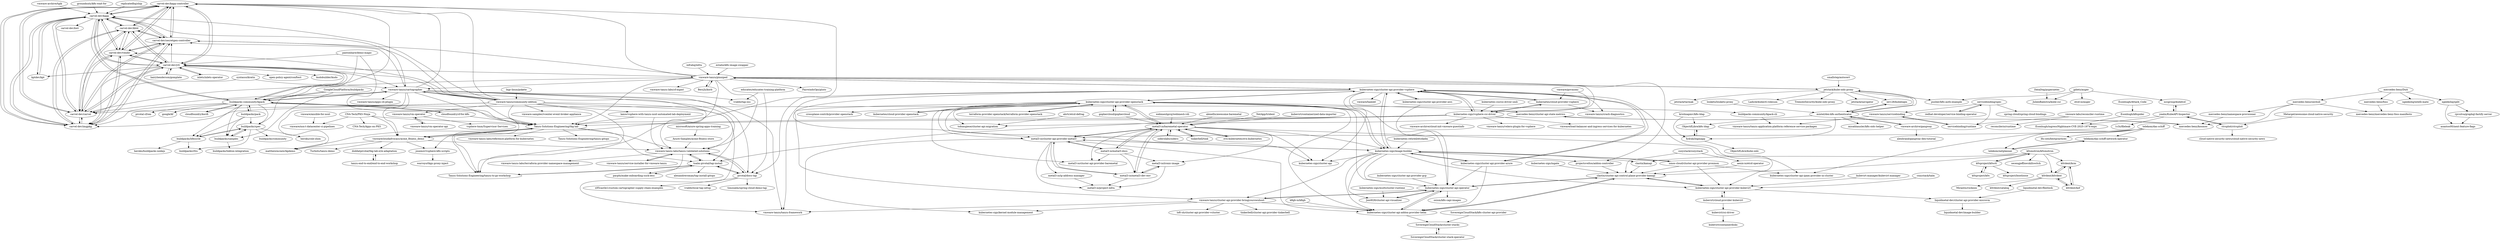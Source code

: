 digraph G {
"vmware/ansible-for-nsxt" -> "vmware/nsx-t-datacenter-ci-pipelines" ["e"=1]
"kubernetes/cloud-provider-openstack" -> "kubernetes-sigs/cluster-api-provider-openstack" ["e"=1]
"int128/kubelogin" -> "mintel/dex-k8s-authenticator" ["e"=1]
"metal3-io/baremetal-operator" -> "metal3-io/cluster-api-provider-metal3"
"metal3-io/baremetal-operator" -> "metal3-io/metal3-docs"
"metal3-io/baremetal-operator" -> "metal3-io/metal3-dev-env"
"metal3-io/baremetal-operator" -> "metal3-io/ironic-image"
"metal3-io/baremetal-operator" -> "metal3-io/cluster-api-provider-baremetal"
"metal3-io/baremetal-operator" -> "siderolabs/sidero" ["e"=1]
"metal3-io/baremetal-operator" -> "tinkerbell/tink" ["e"=1]
"metal3-io/baremetal-operator" -> "kubernetes-sigs/cluster-api-provider-openstack"
"metal3-io/baremetal-operator" -> "ovn-kubernetes/ovn-kubernetes" ["e"=1]
"metal3-io/baremetal-operator" -> "kubernetes-sigs/cluster-api-provider-kubevirt"
"metal3-io/baremetal-operator" -> "kubernetes-sigs/image-builder"
"metal3-io/baremetal-operator" -> "kubernetes-sigs/cluster-api" ["e"=1]
"jetstack/kube-oidc-proxy" -> "mintel/dex-k8s-authenticator"
"jetstack/kube-oidc-proxy" -> "TremoloSecurity/kube-oidc-proxy"
"jetstack/kube-oidc-proxy" -> "jetstack/navigator"
"jetstack/kube-oidc-proxy" -> "vmware-tanzu/pinniped"
"jetstack/kube-oidc-proxy" -> "int128/kubelogin" ["e"=1]
"jetstack/kube-oidc-proxy" -> "jetstack/tarmak"
"jetstack/kube-oidc-proxy" -> "pusher/k8s-auth-example"
"jetstack/kube-oidc-proxy" -> "Ladicle/kubectl-rolesum" ["e"=1]
"carvel-dev/kapp" -> "carvel-dev/kapp-controller"
"carvel-dev/kapp" -> "carvel-dev/kbld"
"carvel-dev/kapp" -> "carvel-dev/carvel"
"carvel-dev/kapp" -> "carvel-dev/imgpkg"
"carvel-dev/kapp" -> "carvel-dev/vendir"
"carvel-dev/kapp" -> "carvel-dev/ytt"
"carvel-dev/kapp" -> "carvel-dev/secretgen-controller"
"carvel-dev/kapp" -> "carvel-dev/kwt"
"carvel-dev/kapp" -> "buildpacks-community/kpack"
"carvel-dev/kapp" -> "vmware-tanzu/cartographer"
"carvel-dev/kapp" -> "kptdev/kpt" ["e"=1]
"krishnapmv/k8s-ldap" -> "ObjectifLibre/k8s-ldap"
"krishnapmv/k8s-ldap" -> "fydrah/loginapp"
"kubernetes-retired/etcdadm" -> "kubernetes-sigs/image-builder" ["e"=1]
"metal3-io/metal3-docs" -> "metal3-io/baremetal-operator"
"metal3-io/metal3-docs" -> "metal3-io/metal3-dev-env"
"metal3-io/metal3-docs" -> "metal3-io/ironic-image"
"metal3-io/metal3-docs" -> "metal3-io/cluster-api-provider-metal3"
"metal3-io/metal3-docs" -> "metal3-io/cluster-api-provider-baremetal"
"replicatedhq/ship" -> "carvel-dev/kapp" ["e"=1]
"mintel/dex-k8s-authenticator" -> "vmware-archive/gangway"
"mintel/dex-k8s-authenticator" -> "jetstack/kube-oidc-proxy"
"mintel/dex-k8s-authenticator" -> "fydrah/loginapp"
"mintel/dex-k8s-authenticator" -> "int128/kubelogin" ["e"=1]
"mintel/dex-k8s-authenticator" -> "micahhausler/k8s-oidc-helper" ["e"=1]
"mintel/dex-k8s-authenticator" -> "ObjectifLibre/k8s-ldap"
"DataDog/pupernetes" -> "JulienBalestra/kube-csr" ["e"=1]
"kubernetes-sigs/cluster-api-provider-aws" -> "kubernetes-sigs/cluster-api-provider-vsphere" ["e"=1]
"kubernetes-sigs/cluster-api-provider-aws" -> "kubernetes-sigs/cluster-api-operator" ["e"=1]
"kubernetes/cloud-provider-vsphere" -> "kubernetes-sigs/vsphere-csi-driver"
"kubernetes/cloud-provider-vsphere" -> "kubernetes-sigs/cluster-api-provider-vsphere"
"kubernetes/cloud-provider-vsphere" -> "vmware-tanzu/crash-diagnostics"
"kubernetes-sigs/vsphere-csi-driver" -> "kubernetes/cloud-provider-vsphere"
"kubernetes-sigs/vsphere-csi-driver" -> "kubernetes-sigs/cluster-api-provider-vsphere"
"kubernetes-sigs/vsphere-csi-driver" -> "Tanzu-Solutions-Engineering/tkg-lab"
"kubernetes-sigs/vsphere-csi-driver" -> "vmware-tanzu/velero-plugin-for-vsphere" ["e"=1]
"kubernetes-sigs/vsphere-csi-driver" -> "vmware/load-balancer-and-ingress-services-for-kubernetes" ["e"=1]
"kubernetes-sigs/vsphere-csi-driver" -> "vmwarecloudadvocacy/acme_fitness_demo"
"kubernetes-sigs/vsphere-csi-driver" -> "tsalm-pivotal/tap-install"
"kubernetes-sigs/vsphere-csi-driver" -> "vmware-archive/cloud-init-vmware-guestinfo" ["e"=1]
"vmware-archive/gangway" -> "alexbrand/gangway-dex-tutorial"
"vmware-archive/gangway" -> "mintel/dex-k8s-authenticator"
"ObjectifLibre/k8s-ldap" -> "fydrah/loginapp"
"fydrah/loginapp" -> "ObjectifLibre/k8s-ldap"
"fydrah/loginapp" -> "ObjectifLibre/kube-oidc"
"smallstep/autocert" -> "jetstack/kube-oidc-proxy" ["e"=1]
"mercedes-benz/sechub" -> "mercedes-benz/kosmoo"
"mercedes-benz/sechub" -> "mercedes-benz/mercedes-benz-foss-manifesto"
"mercedes-benz/sechub" -> "mercedes-benz/namespace-provisioner"
"vmware-archive/tgik" -> "carvel-dev/kapp" ["e"=1]
"buildpacks/pack" -> "buildpacks-community/kpack" ["e"=1]
"buildpacks/pack" -> "buildpacks/lifecycle" ["e"=1]
"buildpacks/pack" -> "buildpacks/samples" ["e"=1]
"buildpacks/pack" -> "buildpacks/spec" ["e"=1]
"kubernetes-sigs/cluster-api-provider-gcp" -> "kubernetes-sigs/cluster-api-operator" ["e"=1]
"carvel-dev/ytt" -> "carvel-dev/kapp"
"carvel-dev/ytt" -> "carvel-dev/kapp-controller"
"carvel-dev/ytt" -> "carvel-dev/kbld"
"carvel-dev/ytt" -> "carvel-dev/vendir"
"carvel-dev/ytt" -> "carvel-dev/carvel"
"carvel-dev/ytt" -> "carvel-dev/imgpkg"
"carvel-dev/ytt" -> "carvel-dev/secretgen-controller"
"carvel-dev/ytt" -> "buildpacks-community/kpack"
"carvel-dev/ytt" -> "open-policy-agent/conftest" ["e"=1]
"carvel-dev/ytt" -> "kptdev/kpt" ["e"=1]
"carvel-dev/ytt" -> "kudobuilder/kudo" ["e"=1]
"carvel-dev/ytt" -> "vmware-tanzu/cartographer"
"carvel-dev/ytt" -> "vmware-tanzu/pinniped"
"carvel-dev/ytt" -> "hairyhenderson/gomplate" ["e"=1]
"carvel-dev/ytt" -> "inlets/inlets-operator" ["e"=1]
"buildpacks-community/kpack" -> "buildpacks/pack" ["e"=1]
"buildpacks-community/kpack" -> "cloudfoundry/cf-for-k8s" ["e"=1]
"buildpacks-community/kpack" -> "vmware-tanzu/cartographer"
"buildpacks-community/kpack" -> "Tanzu-Solutions-Engineering/tkg-lab"
"buildpacks-community/kpack" -> "buildpacks/lifecycle"
"buildpacks-community/kpack" -> "carvel-dev/kapp-controller"
"buildpacks-community/kpack" -> "carvel-dev/kapp"
"buildpacks-community/kpack" -> "cloudfoundry/korifi" ["e"=1]
"buildpacks-community/kpack" -> "buildpacks/spec"
"buildpacks-community/kpack" -> "pivotal-cf/om" ["e"=1]
"buildpacks-community/kpack" -> "carvel-dev/ytt"
"buildpacks-community/kpack" -> "buildpacks/samples"
"buildpacks-community/kpack" -> "google/kf" ["e"=1]
"buildpacks-community/kpack" -> "buildpacks-community/kpack-cli"
"buildpacks-community/kpack" -> "carvel-dev/imgpkg"
"mercedes-benz/foss" -> "mercedes-benz/mercedes-benz-foss-manifesto"
"kubernetes-sigs/cluster-api-provider-vsphere" -> "kubernetes-sigs/image-builder"
"kubernetes-sigs/cluster-api-provider-vsphere" -> "kubernetes-sigs/vsphere-csi-driver"
"kubernetes-sigs/cluster-api-provider-vsphere" -> "kubernetes/cloud-provider-vsphere"
"kubernetes-sigs/cluster-api-provider-vsphere" -> "vmware-tanzu/pinniped"
"kubernetes-sigs/cluster-api-provider-vsphere" -> "kubernetes-sigs/cluster-api" ["e"=1]
"kubernetes-sigs/cluster-api-provider-vsphere" -> "kubernetes-sigs/cluster-api-ipam-provider-in-cluster"
"kubernetes-sigs/cluster-api-provider-vsphere" -> "kubernetes-sigs/cluster-api-provider-openstack"
"kubernetes-sigs/cluster-api-provider-vsphere" -> "kubernetes-sigs/cluster-api-provider-aws" ["e"=1]
"kubernetes-sigs/cluster-api-provider-vsphere" -> "vmware-tanzu/crash-diagnostics"
"kubernetes-sigs/cluster-api-provider-vsphere" -> "metal3-io/cluster-api-provider-metal3"
"kubernetes-sigs/cluster-api-provider-vsphere" -> "kubernetes-sigs/cluster-api-provider-azure" ["e"=1]
"kubernetes-sigs/cluster-api-provider-vsphere" -> "vmware/hamlet"
"kubernetes-sigs/cluster-api-provider-vsphere" -> "vmware-tanzu/tanzu-framework"
"kubernetes-sigs/cluster-api-provider-vsphere" -> "kubernetes-sigs/cluster-api-operator"
"kubernetes-sigs/cluster-api-provider-vsphere" -> "Tanzu-Solutions-Engineering/tkg-lab"
"kubernetes-sigs/cluster-api-provider-openstack" -> "kubernetes/cloud-provider-openstack" ["e"=1]
"kubernetes-sigs/cluster-api-provider-openstack" -> "kubernetes-sigs/image-builder"
"kubernetes-sigs/cluster-api-provider-openstack" -> "gophercloud/gophercloud" ["e"=1]
"kubernetes-sigs/cluster-api-provider-openstack" -> "kubernetes-sigs/cluster-api-addon-provider-helm"
"kubernetes-sigs/cluster-api-provider-openstack" -> "metal3-io/cluster-api-provider-metal3"
"kubernetes-sigs/cluster-api-provider-openstack" -> "kubernetes-sigs/cluster-api-provider-vsphere"
"kubernetes-sigs/cluster-api-provider-openstack" -> "kubernetes-sigs/cluster-api-operator"
"kubernetes-sigs/cluster-api-provider-openstack" -> "kubernetes-sigs/cluster-api" ["e"=1]
"kubernetes-sigs/cluster-api-provider-openstack" -> "metal3-io/cluster-api-provider-baremetal"
"kubernetes-sigs/cluster-api-provider-openstack" -> "metal3-io/baremetal-operator"
"kubernetes-sigs/cluster-api-provider-openstack" -> "tobiasgiese/cluster-api-migration"
"kubernetes-sigs/cluster-api-provider-openstack" -> "vmware-tanzu/cluster-api-provider-bringyourownhost"
"kubernetes-sigs/cluster-api-provider-openstack" -> "terraform-provider-openstack/terraform-provider-openstack" ["e"=1]
"kubernetes-sigs/cluster-api-provider-openstack" -> "mercedes-benz/cluster-api-state-metrics"
"kubernetes-sigs/cluster-api-provider-openstack" -> "crossplane-contrib/provider-openstack"
"carvel-dev/kbld" -> "carvel-dev/imgpkg"
"carvel-dev/kbld" -> "carvel-dev/kapp-controller"
"carvel-dev/kbld" -> "carvel-dev/vendir"
"carvel-dev/kbld" -> "carvel-dev/secretgen-controller"
"carvel-dev/kbld" -> "carvel-dev/carvel"
"carvel-dev/kbld" -> "carvel-dev/kapp"
"carvel-dev/kbld" -> "carvel-dev/ytt"
"buildpacks/lifecycle" -> "buildpacks/spec"
"buildpacks/lifecycle" -> "buildpacks/rfcs"
"buildpacks/lifecycle" -> "heroku/buildpacks-nodejs"
"buildpacks/spec" -> "buildpacks/lifecycle"
"buildpacks/spec" -> "buildpacks/rfcs"
"buildpacks/spec" -> "buildpacks/samples"
"buildpacks/spec" -> "buildpacks/community"
"buildpacks/spec" -> "heroku/cnb-shim"
"carvel-dev/carvel" -> "carvel-dev/imgpkg"
"carvel-dev/carvel" -> "carvel-dev/secretgen-controller"
"carvel-dev/carvel" -> "carvel-dev/vendir"
"carvel-dev/carvel" -> "carvel-dev/kbld"
"carvel-dev/carvel" -> "carvel-dev/kapp-controller"
"carvel-dev/carvel" -> "carvel-dev/kapp"
"carvel-dev/carvel" -> "carvel-dev/ytt"
"CNA-Tech/PKS-Ninja" -> "Tanzu-Solutions-Engineering/tkg-lab"
"CNA-Tech/PKS-Ninja" -> "vmware/nsx-t-datacenter-ci-pipelines"
"CNA-Tech/PKS-Ninja" -> "vmwarecloudadvocacy/acme_fitness_demo"
"CNA-Tech/PKS-Ninja" -> "CNA-Tech/Apps-on-PKS"
"kubernetes-sigs/cluster-api-provider-azure" -> "kubernetes-sigs/image-builder" ["e"=1]
"kubernetes-sigs/cluster-api-provider-azure" -> "kubernetes-sigs/cluster-api-provider-vsphere" ["e"=1]
"kubernetes-sigs/cluster-api-provider-azure" -> "kubernetes-sigs/cluster-api-operator" ["e"=1]
"kubernetes-sigs/cluster-api-provider-azure" -> "kubernetes-sigs/cluster-api-addon-provider-helm" ["e"=1]
"kubernetes-sigs/image-builder" -> "kubernetes-sigs/cluster-api-provider-vsphere"
"kubernetes-sigs/image-builder" -> "metal3-io/cluster-api-provider-metal3"
"kubernetes-sigs/image-builder" -> "kubernetes-sigs/cluster-api-addon-provider-helm"
"kubernetes-sigs/image-builder" -> "kubernetes-sigs/cluster-api-provider-openstack"
"kubernetes-sigs/image-builder" -> "kubernetes-sigs/cluster-api-operator"
"kubernetes-sigs/image-builder" -> "ionos-cloud/cluster-api-provider-proxmox" ["e"=1]
"kubernetes-sigs/image-builder" -> "Jont828/cluster-api-visualizer"
"kubernetes-sigs/image-builder" -> "kubernetes-sigs/cluster-api-provider-azure" ["e"=1]
"kubernetes-sigs/image-builder" -> "vmware-tanzu/cluster-api-provider-bringyourownhost"
"kubernetes-sigs/image-builder" -> "kubernetes-sigs/cluster-api" ["e"=1]
"kubernetes-sigs/image-builder" -> "kubernetes-sigs/cluster-api-provider-kubevirt"
"kubernetes-sigs/image-builder" -> "projectsveltos/addon-controller" ["e"=1]
"kubernetes-sigs/image-builder" -> "clastix/kamaji" ["e"=1]
"kubevirt/containerized-data-importer" -> "metal3-io/baremetal-operator" ["e"=1]
"redhat-developer/service-binding-operator" -> "servicebinding/spec"
"buildpacks/samples" -> "buildpacks/spec"
"buildpacks/samples" -> "buildpacks/tekton-integration"
"metal3-io/ironic-image" -> "metal3-io/metal3-dev-env"
"metal3-io/ironic-image" -> "metal3-io/project-infra"
"metal3-io/metal3-dev-env" -> "metal3-io/ironic-image"
"metal3-io/metal3-dev-env" -> "metal3-io/cluster-api-provider-metal3"
"metal3-io/metal3-dev-env" -> "metal3-io/project-infra"
"metal3-io/metal3-dev-env" -> "metal3-io/baremetal-operator"
"vmwarecloudadvocacy/acme_fitness_demo" -> "Tanzu-Solutions-Engineering/tkg-lab"
"vmwarecloudadvocacy/acme_fitness_demo" -> "doddatpivotal/tkg-lab-e2e-adaptation"
"vmwarecloudadvocacy/acme_fitness_demo" -> "vmware-tanzu-labs/tanzu-validated-solutions"
"vmwarecloudadvocacy/acme_fitness_demo" -> "matthewmcnew/kpdemo"
"vmwarecloudadvocacy/acme_fitness_demo" -> "josemzr/vsphere-k8s-scripts"
"vmwarecloudadvocacy/acme_fitness_demo" -> "Turbots/tanzu-demo"
"kubevirt/cloud-provider-kubevirt" -> "kubernetes-sigs/cluster-api-provider-kubevirt"
"kubevirt/cloud-provider-kubevirt" -> "kubevirt/csi-driver"
"mercedes-benz/kosmoo" -> "mercedes-benz/cluster-api-state-metrics"
"tinkerbell/tink" -> "metal3-io/baremetal-operator" ["e"=1]
"carvel-dev/imgpkg" -> "carvel-dev/secretgen-controller"
"carvel-dev/imgpkg" -> "carvel-dev/vendir"
"carvel-dev/imgpkg" -> "carvel-dev/kapp-controller"
"carvel-dev/imgpkg" -> "carvel-dev/kbld"
"carvel-dev/imgpkg" -> "carvel-dev/carvel"
"carvel-dev/imgpkg" -> "carvel-dev/kapp"
"carvel-dev/kapp-controller" -> "carvel-dev/secretgen-controller"
"carvel-dev/kapp-controller" -> "carvel-dev/imgpkg"
"carvel-dev/kapp-controller" -> "carvel-dev/kbld"
"carvel-dev/kapp-controller" -> "carvel-dev/vendir"
"carvel-dev/kapp-controller" -> "carvel-dev/carvel"
"carvel-dev/kapp-controller" -> "carvel-dev/kapp"
"carvel-dev/kapp-controller" -> "carvel-dev/ytt"
"carvel-dev/kapp-controller" -> "pivotal/docs-tap"
"webmeshproj/webmesh-vdi" -> "metal3-io/baremetal-operator"
"kubernetes-csi/csi-driver-smb" -> "kubernetes-sigs/vsphere-csi-driver" ["e"=1]
"kptdev/kpt" -> "carvel-dev/kapp" ["e"=1]
"k0sproject/k0s" -> "k0sproject/k0sctl" ["e"=1]
"GoogleCloudPlatform/buildpacks" -> "buildpacks-community/kpack" ["e"=1]
"GoogleCloudPlatform/buildpacks" -> "buildpacks/spec" ["e"=1]
"GoogleCloudPlatform/buildpacks" -> "buildpacks/samples" ["e"=1]
"microsoft/azure-spring-apps-training" -> "Azure-Samples/acme-fitness-store" ["e"=1]
"alexellis/awesome-baremetal" -> "metal3-io/baremetal-operator" ["e"=1]
"vmware-tanzu/pinniped" -> "kubernetes-sigs/cluster-api-provider-vsphere"
"vmware-tanzu/pinniped" -> "carvel-dev/kapp-controller"
"vmware-tanzu/pinniped" -> "BeryJu/korb" ["e"=1]
"vmware-tanzu/pinniped" -> "carvel-dev/carvel"
"vmware-tanzu/pinniped" -> "Tanzu-Solutions-Engineering/tkg-lab"
"vmware-tanzu/pinniped" -> "carvel-dev/secretgen-controller"
"vmware-tanzu/pinniped" -> "projectsveltos/addon-controller" ["e"=1]
"vmware-tanzu/pinniped" -> "jetstack/kube-oidc-proxy"
"vmware-tanzu/pinniped" -> "FairwindsOps/pluto" ["e"=1]
"vmware-tanzu/pinniped" -> "vmware-tanzu/cartographer"
"vmware-tanzu/pinniped" -> "vmware-tanzu-labs/cf-mgmt" ["e"=1]
"vmware-tanzu/pinniped" -> "kubernetes-sigs/vsphere-csi-driver"
"vmware-tanzu/pinniped" -> "Tanzu-Solutions-Engineering/tanzu-to-go-workshop"
"vmware-tanzu/pinniped" -> "vmware-tanzu-labs/tanzu-validated-solutions"
"lamw/vsphere-with-tanzu-nsxt-automated-lab-deployment" -> "Tanzu-Solutions-Engineering/tkg-lab" ["e"=1]
"lamw/vsphere-with-tanzu-nsxt-automated-lab-deployment" -> "vmware-tanzu-labs/tanzu-validated-solutions" ["e"=1]
"vmware-labs/reconciler-runtime" -> "reconcilerio/runtime"
"vmware-labs/reconciler-runtime" -> "servicebinding/runtime"
"inlets/inlets-operator" -> "carvel-dev/ytt" ["e"=1]
"vmware/govmomi" -> "kubernetes-sigs/vsphere-csi-driver" ["e"=1]
"vmware/govmomi" -> "kubernetes/cloud-provider-vsphere" ["e"=1]
"cloudfoundry/cf-for-k8s" -> "buildpacks-community/kpack" ["e"=1]
"cloudfoundry/cf-for-k8s" -> "Tanzu-Solutions-Engineering/tkg-lab" ["e"=1]
"carvel-dev/vendir" -> "carvel-dev/imgpkg"
"carvel-dev/vendir" -> "carvel-dev/kbld"
"carvel-dev/vendir" -> "carvel-dev/secretgen-controller"
"carvel-dev/vendir" -> "carvel-dev/kapp-controller"
"carvel-dev/vendir" -> "carvel-dev/carvel"
"carvel-dev/vendir" -> "carvel-dev/kapp"
"carvel-dev/vendir" -> "carvel-dev/ytt"
"telekom/das-schiff" -> "telekom/das-schiff-network-operator"
"telekom/das-schiff" -> "lfn-cnti/bestpractices" ["e"=1]
"telekom/das-schiff" -> "kubernetes-sigs/cluster-api-ipam-provider-in-cluster"
"telekom/das-schiff" -> "telekom/netplanner"
"telekom/das-schiff" -> "metal3-io/cluster-api-provider-metal3"
"carvel-dev/secretgen-controller" -> "carvel-dev/imgpkg"
"carvel-dev/secretgen-controller" -> "carvel-dev/kapp-controller"
"carvel-dev/secretgen-controller" -> "carvel-dev/kbld"
"carvel-dev/secretgen-controller" -> "carvel-dev/vendir"
"carvel-dev/secretgen-controller" -> "carvel-dev/carvel"
"carvel-dev/secretgen-controller" -> "carvel-dev/kapp"
"siderolabs/sidero" -> "metal3-io/baremetal-operator" ["e"=1]
"metal3-io/cluster-api-provider-metal3" -> "metal3-io/metal3-dev-env"
"metal3-io/cluster-api-provider-metal3" -> "metal3-io/baremetal-operator"
"metal3-io/cluster-api-provider-metal3" -> "metal3-io/project-infra"
"metal3-io/cluster-api-provider-metal3" -> "kubernetes-sigs/image-builder"
"metal3-io/cluster-api-provider-metal3" -> "metal3-io/ip-address-manager"
"metal3-io/cluster-api-provider-metal3" -> "kubernetes-sigs/kernel-module-management" ["e"=1]
"metal3-io/cluster-api-provider-metal3" -> "kubernetes-sigs/cluster-api-addon-provider-helm"
"metal3-io/cluster-api-provider-metal3" -> "metal3-io/metal3-docs"
"Tanzu-Solutions-Engineering/tkg-lab" -> "tsalm-pivotal/tap-install"
"Tanzu-Solutions-Engineering/tkg-lab" -> "vmwarecloudadvocacy/acme_fitness_demo"
"Tanzu-Solutions-Engineering/tkg-lab" -> "vmware-tanzu-labs/tanzu-validated-solutions"
"Tanzu-Solutions-Engineering/tkg-lab" -> "vmware-tanzu-labs/reference-platform-for-kubernetes"
"Tanzu-Solutions-Engineering/tkg-lab" -> "Tanzu-Solutions-Engineering/tanzu-to-go-workshop"
"Tanzu-Solutions-Engineering/tkg-lab" -> "Tanzu-Solutions-Engineering/tanzu-gitops"
"Tanzu-Solutions-Engineering/tkg-lab" -> "matthewmcnew/kpdemo"
"Tanzu-Solutions-Engineering/tkg-lab" -> "josemzr/vsphere-k8s-scripts"
"buildpacks-community/kpack-cli" -> "vmware-tanzu/tanzu-application-platform-reference-service-packages"
"k8gb-io/k8gb" -> "kubernetes-sigs/cluster-api-addon-provider-helm" ["e"=1]
"vmware-tanzu/servicebinding" -> "vmware-tanzu/tanzu-application-platform-reference-service-packages"
"vmware-tanzu/servicebinding" -> "servicebinding/runtime"
"kubevirt/csi-driver" -> "kubevirt/containerdisks" ["e"=1]
"metal3-io/ip-address-manager" -> "metal3-io/project-infra"
"servicebinding/spec" -> "vmware-tanzu/servicebinding"
"servicebinding/spec" -> "servicebinding/runtime"
"servicebinding/spec" -> "redhat-developer/service-binding-operator"
"servicebinding/spec" -> "spring-cloud/spring-cloud-bindings"
"mercedes-benz/namespace-provisioner" -> "mercedes-benz/kosmoo"
"vmware-tanzu/vm-operator-api" -> "vmware-tanzu/vm-operator"
"josemzr/vsphere-k8s-scripts" -> "warroyo/tkgs-proxy-inject"
"lxgr-linux/pokete" -> "vmware-tanzu/community-edition" ["e"=1]
"vmware-tanzu/community-edition" -> "vmware-tanzu/cartographer"
"vmware-tanzu/community-edition" -> "vmware-tanzu/tanzu-framework"
"vmware-tanzu/community-edition" -> "carvel-dev/carvel"
"vmware-tanzu/community-edition" -> "carvel-dev/kapp-controller"
"vmware-tanzu/community-edition" -> "Tanzu-Solutions-Engineering/tkg-lab"
"vmware-tanzu/community-edition" -> "lamw/vsphere-with-tanzu-nsxt-automated-lab-deployment" ["e"=1]
"vmware-tanzu/community-edition" -> "carvel-dev/secretgen-controller"
"vmware-tanzu/community-edition" -> "carvel-dev/imgpkg"
"vmware-tanzu/community-edition" -> "carvel-dev/kapp"
"vmware-tanzu/community-edition" -> "vmware-tanzu/vm-operator"
"vmware-tanzu/community-edition" -> "vmware-tanzu-labs/tanzu-validated-solutions"
"vmware-tanzu/community-edition" -> "carvel-dev/ytt"
"vmware-tanzu/community-edition" -> "vmware-samples/vcenter-event-broker-appliance" ["e"=1]
"vmware-tanzu/community-edition" -> "carvel-dev/vendir"
"vmware-tanzu/community-edition" -> "Tanzu-Solutions-Engineering/tanzu-to-go-workshop"
"cloudfoundry/korifi" -> "buildpacks-community/kpack" ["e"=1]
"vmware-tanzu/cluster-api-provider-bringyourownhost" -> "kubernetes-sigs/cluster-api-operator"
"vmware-tanzu/cluster-api-provider-bringyourownhost" -> "kubernetes-sigs/cluster-api-addon-provider-helm"
"vmware-tanzu/cluster-api-provider-bringyourownhost" -> "vmware-tanzu/tanzu-framework"
"vmware-tanzu/cluster-api-provider-bringyourownhost" -> "loft-sh/cluster-api-provider-vcluster"
"vmware-tanzu/cluster-api-provider-bringyourownhost" -> "tinkerbell/cluster-api-provider-tinkerbell" ["e"=1]
"vmware-tanzu/cluster-api-provider-bringyourownhost" -> "kubernetes-sigs/kernel-module-management" ["e"=1]
"k0sproject/k0sctl" -> "k0smotron/k0smotron"
"k0sproject/k0sctl" -> "k0sproject/k0s" ["e"=1]
"k0sproject/k0sctl" -> "k0sproject/bootloose"
"infrahq/infra" -> "vmware-tanzu/pinniped" ["e"=1]
"liquidmetal-dev/flintlock" -> "liquidmetal-dev/cluster-api-provider-microvm" ["e"=1]
"BeryJu/korb" -> "vmware-tanzu/pinniped" ["e"=1]
"estahn/k8s-image-swapper" -> "vmware-tanzu/pinniped" ["e"=1]
"Metarget/awesome-cloud-native-security" -> "ctrsploit/ctrsploit" ["e"=1]
"syntasso/kratix" -> "vmware-tanzu/cartographer" ["e"=1]
"syntasso/kratix" -> "carvel-dev/carvel" ["e"=1]
"tanzu-end-to-end/end-to-end-workshop" -> "doddatpivotal/tkg-lab-e2e-adaptation"
"pivotal/docs-tap" -> "tsalm-pivotal/tap-install"
"pivotal/docs-tap" -> "vrabbi/local-tap-setup"
"pivotal/docs-tap" -> "timosalm/spring-cloud-demo-tap"
"pivotal/docs-tap" -> "x95castle1/custom-cartographer-supply-chain-examples"
"pivotal/docs-tap" -> "vmware-tanzu-labs/tanzu-validated-solutions"
"vmware-tanzu/vm-operator" -> "vmware-tanzu/vm-operator-api"
"vmware-tanzu/vm-operator" -> "vsphere-tmm/Supervisor-Services"
"ctrsploit/ctrsploit" -> "cloud-native-security-news/cloud-native-security-news"
"ctrsploit/ctrsploit" -> "yeahx/KubeAPI-Inspector"
"servicebinding/runtime" -> "vmware-tanzu/servicebinding"
"SovereignCloudStack/k8s-cluster-api-provider" -> "SovereignCloudStack/cluster-stacks"
"doddatpivotal/tkg-lab-e2e-adaptation" -> "tanzu-end-to-end/end-to-end-workshop"
"paxtonhare/demo-magic" -> "Tanzu-Solutions-Engineering/tkg-lab" ["e"=1]
"paxtonhare/demo-magic" -> "buildpacks-community/kpack" ["e"=1]
"paxtonhare/demo-magic" -> "carvel-dev/ytt" ["e"=1]
"gophercloud/gophercloud" -> "kubernetes-sigs/cluster-api-provider-openstack" ["e"=1]
"gophercloud/gophercloud" -> "metal3-io/baremetal-operator" ["e"=1]
"clastix/kamaji" -> "clastix/cluster-api-control-plane-provider-kamaji" ["e"=1]
"louketo/louketo-proxy" -> "mintel/dex-k8s-authenticator" ["e"=1]
"mercedes-benz/DnA" -> "xgeekshq/split"
"mercedes-benz/DnA" -> "mercedes-benz/sechub"
"mercedes-benz/DnA" -> "xgeekshq/intelli-mate"
"mercedes-benz/DnA" -> "mercedes-benz/foss"
"liquidmetal-dev/cluster-api-provider-microvm" -> "liquidmetal-dev/image-builder"
"vmware-tanzu-labs/tanzu-validated-solutions" -> "tsalm-pivotal/tap-install"
"vmware-tanzu-labs/tanzu-validated-solutions" -> "pivotal/docs-tap"
"vmware-tanzu-labs/tanzu-validated-solutions" -> "vmware-tanzu/service-installer-for-vmware-tanzu"
"vmware-tanzu-labs/tanzu-validated-solutions" -> "vmware-tanzu-labs/terraform-provider-namespace-management"
"vmware-tanzu-labs/tanzu-validated-solutions" -> "pacphi/make-onboarding-suck-less"
"Azure-Samples/acme-fitness-store" -> "vmware-tanzu-labs/tanzu-validated-solutions"
"xgeekshq/split" -> "asantos00/next-feature-flags"
"xgeekshq/split" -> "rpvsilva/graphql-fastify-server"
"vmware-tanzu/cartographer" -> "vmware-tanzu-labs/tanzu-validated-solutions"
"vmware-tanzu/cartographer" -> "vmware-tanzu/community-edition"
"vmware-tanzu/cartographer" -> "tsalm-pivotal/tap-install"
"vmware-tanzu/cartographer" -> "Tanzu-Solutions-Engineering/tkg-lab"
"vmware-tanzu/cartographer" -> "carvel-dev/kapp-controller"
"vmware-tanzu/cartographer" -> "carvel-dev/carvel"
"vmware-tanzu/cartographer" -> "pivotal/docs-tap"
"vmware-tanzu/cartographer" -> "vmware-tanzu/tanzu-framework"
"vmware-tanzu/cartographer" -> "vrabbi/tap-oss"
"vmware-tanzu/cartographer" -> "buildpacks-community/kpack"
"vmware-tanzu/cartographer" -> "Tanzu-Solutions-Engineering/tanzu-to-go-workshop"
"vmware-tanzu/cartographer" -> "carvel-dev/secretgen-controller"
"vmware-tanzu/cartographer" -> "vmware-tanzu/apps-cli-plugin"
"vmware-tanzu/cartographer" -> "vmwarecloudadvocacy/acme_fitness_demo"
"vmware-tanzu/cartographer" -> "matthewmcnew/kpdemo"
"vmware-tanzu/service-installer-for-vmware-tanzu" -> "vmware-tanzu-labs/tanzu-validated-solutions"
"telekom/netplanner" -> "telekom/das-schiff-network-operator"
"Tanzu-Solutions-Engineering/tanzu-to-go-workshop" -> "tsalm-pivotal/tap-install"
"Jont828/cluster-api-visualizer" -> "kubernetes-sigs/cluster-api-operator"
"kubernetes-sigs/cluster-api-operator" -> "kubernetes-sigs/cluster-api-addon-provider-helm"
"kubernetes-sigs/cluster-api-operator" -> "clastix/cluster-api-control-plane-provider-kamaji"
"kubernetes-sigs/cluster-api-operator" -> "Jont828/cluster-api-visualizer"
"kubernetes-sigs/cluster-api-operator" -> "vmware-tanzu/cluster-api-provider-bringyourownhost"
"kubernetes-sigs/cluster-api-operator" -> "osism/k8s-capi-images"
"tsalm-pivotal/tap-install" -> "Tanzu-Solutions-Engineering/tanzu-to-go-workshop"
"tsalm-pivotal/tap-install" -> "alexandreroman/tap-install-gitops"
"tsalm-pivotal/tap-install" -> "pacphi/make-onboarding-suck-less"
"tsalm-pivotal/tap-install" -> "pivotal/docs-tap"
"tsalm-pivotal/tap-install" -> "vmware-tanzu-labs/tanzu-validated-solutions"
"rpvsilva/graphql-fastify-server" -> "asantos00/next-feature-flags"
"educates/educates-training-platform" -> "pivotal/docs-tap"
"educates/educates-training-platform" -> "vrabbi/tap-oss"
"kubernetes-sigs/cluster-api-provider-kubevirt" -> "kubevirt/cloud-provider-kubevirt"
"kubernetes-sigs/cluster-api-provider-kubevirt" -> "clastix/cluster-api-control-plane-provider-kamaji"
"kubernetes-sigs/cluster-api-provider-kubevirt" -> "liquidmetal-dev/cluster-api-provider-microvm"
"telekom/das-schiff-network-operator" -> "telekom/netplanner"
"mercedes-benz/cluster-api-state-metrics" -> "mercedes-benz/kosmoo"
"mercedes-benz/cluster-api-state-metrics" -> "tobiasgiese/cluster-api-migration"
"hairyhenderson/gomplate" -> "carvel-dev/ytt" ["e"=1]
"Esonhugh/Attack_Code" -> "Esonhugh/k8spider" ["e"=1]
"projectsveltos/addon-controller" -> "clastix/cluster-api-control-plane-provider-kamaji" ["e"=1]
"kubevirt-manager/kubevirt-manager" -> "kubernetes-sigs/cluster-api-provider-kubevirt" ["e"=1]
"clastix/cluster-api-control-plane-provider-kamaji" -> "kubernetes-sigs/cluster-api-addon-provider-helm"
"clastix/cluster-api-control-plane-provider-kamaji" -> "kubernetes-sigs/cluster-api-operator"
"clastix/cluster-api-control-plane-provider-kamaji" -> "kubernetes-sigs/cluster-api-provider-kubevirt"
"kubernetes-sigs/cluster-api-addon-provider-helm" -> "kubernetes-sigs/cluster-api-operator"
"kubernetes-sigs/cluster-api-addon-provider-helm" -> "clastix/cluster-api-control-plane-provider-kamaji"
"kubernetes-sigs/cluster-api-addon-provider-helm" -> "SovereignCloudStack/cluster-stacks"
"ovn-kubernetes/ovn-kubernetes" -> "metal3-io/baremetal-operator" ["e"=1]
"ahrtr/etcd-defrag" -> "tobiasgiese/cluster-api-migration"
"k0smotron/k0smotron" -> "k0rdent/kcm"
"k0smotron/k0smotron" -> "k0sproject/k0sctl"
"k0smotron/k0smotron" -> "clastix/cluster-api-control-plane-provider-kamaji"
"k0smotron/k0smotron" -> "clastix/kamaji" ["e"=1]
"k0smotron/k0smotron" -> "secengjeff/awskillswitch" ["e"=1]
"k0smotron/k0smotron" -> "k0rdent/k0rdent"
"SovereignCloudStack/cluster-stacks" -> "SovereignCloudStack/cluster-stack-operator"
"SovereignCloudStack/cluster-stack-operator" -> "SovereignCloudStack/cluster-stacks"
"aenix-io/etcd-operator" -> "clastix/cluster-api-control-plane-provider-kamaji"
"cozystack/cozystack" -> "clastix/cluster-api-control-plane-provider-kamaji" ["e"=1]
"cozystack/cozystack" -> "aenix-io/etcd-operator" ["e"=1]
"ionos-cloud/cluster-api-provider-proxmox" -> "clastix/cluster-api-control-plane-provider-kamaji" ["e"=1]
"ionos-cloud/cluster-api-provider-proxmox" -> "kubernetes-sigs/cluster-api-ipam-provider-in-cluster" ["e"=1]
"ionos-cloud/cluster-api-provider-proxmox" -> "kubernetes-sigs/image-builder" ["e"=1]
"ionos-cloud/cluster-api-provider-proxmox" -> "kubernetes-sigs/cluster-api-provider-kubevirt" ["e"=1]
"NetApp/trident" -> "metal3-io/baremetal-operator" ["e"=1]
"cozystack/talm" -> "kubernetes-sigs/cluster-api-provider-kubevirt" ["e"=1]
"Esonhugh/k8spider" -> "Esonhugh/ingressNightmare-CVE-2025-1974-exps"
"nccgroup/kubetcd" -> "yeahx/KubeAPI-Inspector"
"groundnuty/k8s-wait-for" -> "carvel-dev/kapp" ["e"=1]
"kubernetes-sigs/ingate" -> "clastix/cluster-api-control-plane-provider-kamaji" ["e"=1]
"yeahx/KubeAPI-Inspector" -> "nccgroup/kubetcd"
"yeahx/KubeAPI-Inspector" -> "1c3z/fileleak"
"yeahx/KubeAPI-Inspector" -> "ctrsploit/ctrsploit"
"yeahx/KubeAPI-Inspector" -> "Esonhugh/ingressNightmare-CVE-2025-1974-exps"
"k0rdent/kof" -> "k0rdent/kcm"
"k0rdent/kof" -> "k0rdent/k0rdent"
"k0rdent/kcm" -> "k0rdent/kof"
"k0rdent/kcm" -> "k0rdent/k0rdent"
"k0rdent/k0rdent" -> "k0rdent/kcm"
"k0rdent/k0rdent" -> "k0rdent/kof"
"k0rdent/k0rdent" -> "k0rdent/catalog"
"k0rdent/k0rdent" -> "Mirantis/rockoon"
"jpbetz/auger" -> "etcd-io/auger"
"jpbetz/auger" -> "nccgroup/kubetcd"
"jpbetz/auger" -> "JulienBalestra/kube-csr"
"jpbetz/auger" -> "pusher/k8s-auth-example"
"terraform-provider-openstack/terraform-provider-openstack" -> "kubernetes-sigs/cluster-api-provider-openstack" ["e"=1]
"kubernetes-sigs/multicluster-runtime" -> "Jont828/cluster-api-visualizer" ["e"=1]
"vmware/ansible-for-nsxt" ["l"="-50.127,6.866", "c"=1172]
"vmware/nsx-t-datacenter-ci-pipelines" ["l"="9.652,-12.609"]
"kubernetes/cloud-provider-openstack" ["l"="1.194,15.042", "c"=857]
"kubernetes-sigs/cluster-api-provider-openstack" ["l"="9.957,-12.582"]
"int128/kubelogin" ["l"="7.677,-9.066", "c"=14]
"mintel/dex-k8s-authenticator" ["l"="9.71,-12.746"]
"metal3-io/baremetal-operator" ["l"="9.995,-12.575"]
"metal3-io/cluster-api-provider-metal3" ["l"="9.959,-12.555"]
"metal3-io/metal3-docs" ["l"="9.983,-12.542"]
"metal3-io/metal3-dev-env" ["l"="9.999,-12.55"]
"metal3-io/ironic-image" ["l"="10.01,-12.536"]
"metal3-io/cluster-api-provider-baremetal" ["l"="9.976,-12.568"]
"siderolabs/sidero" ["l"="9.264,-12.03", "c"=1114]
"tinkerbell/tink" ["l"="3.655,-7.04", "c"=0]
"ovn-kubernetes/ovn-kubernetes" ["l"="8.348,-9.38", "c"=14]
"kubernetes-sigs/cluster-api-provider-kubevirt" ["l"="9.998,-12.629"]
"kubernetes-sigs/image-builder" ["l"="9.937,-12.593"]
"kubernetes-sigs/cluster-api" ["l"="7.894,-9.107", "c"=14]
"jetstack/kube-oidc-proxy" ["l"="9.72,-12.679"]
"TremoloSecurity/kube-oidc-proxy" ["l"="9.752,-12.69"]
"jetstack/navigator" ["l"="9.676,-12.691"]
"vmware-tanzu/pinniped" ["l"="9.779,-12.565"]
"jetstack/tarmak" ["l"="9.74,-12.717"]
"pusher/k8s-auth-example" ["l"="9.64,-12.732"]
"Ladicle/kubectl-rolesum" ["l"="7.378,-8.908", "c"=14]
"carvel-dev/kapp" ["l"="9.754,-12.459"]
"carvel-dev/kapp-controller" ["l"="9.745,-12.496"]
"carvel-dev/kbld" ["l"="9.774,-12.463"]
"carvel-dev/carvel" ["l"="9.775,-12.499"]
"carvel-dev/imgpkg" ["l"="9.744,-12.478"]
"carvel-dev/vendir" ["l"="9.764,-12.479"]
"carvel-dev/ytt" ["l"="9.786,-12.481"]
"carvel-dev/secretgen-controller" ["l"="9.761,-12.497"]
"carvel-dev/kwt" ["l"="9.767,-12.402"]
"buildpacks-community/kpack" ["l"="9.716,-12.463"]
"vmware-tanzu/cartographer" ["l"="9.744,-12.522"]
"kptdev/kpt" ["l"="7.714,-9.145", "c"=14]
"krishnapmv/k8s-ldap" ["l"="9.744,-12.806"]
"ObjectifLibre/k8s-ldap" ["l"="9.734,-12.778"]
"fydrah/loginapp" ["l"="9.721,-12.792"]
"kubernetes-retired/etcdadm" ["l"="7.91,-9.261", "c"=14]
"replicatedhq/ship" ["l"="7.038,-9.251", "c"=14]
"vmware-archive/gangway" ["l"="9.684,-12.777"]
"micahhausler/k8s-oidc-helper" ["l"="10.524,-9.993", "c"=740]
"DataDog/pupernetes" ["l"="4.937,-7.226", "c"=0]
"JulienBalestra/kube-csr" ["l"="9.577,-12.81"]
"kubernetes-sigs/cluster-api-provider-aws" ["l"="8.519,-43.983", "c"=1059]
"kubernetes-sigs/cluster-api-provider-vsphere" ["l"="9.871,-12.572"]
"kubernetes-sigs/cluster-api-operator" ["l"="9.934,-12.62"]
"kubernetes/cloud-provider-vsphere" ["l"="9.843,-12.58"]
"kubernetes-sigs/vsphere-csi-driver" ["l"="9.806,-12.573"]
"vmware-tanzu/crash-diagnostics" ["l"="9.86,-12.546"]
"Tanzu-Solutions-Engineering/tkg-lab" ["l"="9.754,-12.56"]
"vmware-tanzu/velero-plugin-for-vsphere" ["l"="7.932,-9.668", "c"=14]
"vmware/load-balancer-and-ingress-services-for-kubernetes" ["l"="-50.346,6.968", "c"=1172]
"vmwarecloudadvocacy/acme_fitness_demo" ["l"="9.721,-12.562"]
"tsalm-pivotal/tap-install" ["l"="9.74,-12.555"]
"vmware-archive/cloud-init-vmware-guestinfo" ["l"="-49.256,6.367", "c"=959]
"alexbrand/gangway-dex-tutorial" ["l"="9.669,-12.803"]
"ObjectifLibre/kube-oidc" ["l"="9.717,-12.817"]
"smallstep/autocert" ["l"="7.991,-9.132", "c"=14]
"mercedes-benz/sechub" ["l"="10.171,-12.56"]
"mercedes-benz/kosmoo" ["l"="10.104,-12.571"]
"mercedes-benz/mercedes-benz-foss-manifesto" ["l"="10.196,-12.536"]
"mercedes-benz/namespace-provisioner" ["l"="10.139,-12.566"]
"vmware-archive/tgik" ["l"="7.799,-9.09", "c"=14]
"buildpacks/pack" ["l"="7.896,-9.006", "c"=14]
"buildpacks/lifecycle" ["l"="9.667,-12.399"]
"buildpacks/samples" ["l"="9.684,-12.423"]
"buildpacks/spec" ["l"="9.691,-12.395"]
"kubernetes-sigs/cluster-api-provider-gcp" ["l"="8.565,-43.993", "c"=1059]
"open-policy-agent/conftest" ["l"="7.662,-8.954", "c"=14]
"kudobuilder/kudo" ["l"="7.737,-9.153", "c"=14]
"hairyhenderson/gomplate" ["l"="27.275,-22.675", "c"=63]
"inlets/inlets-operator" ["l"="7.632,-8.785", "c"=14]
"cloudfoundry/cf-for-k8s" ["l"="7.784,-13.757", "c"=507]
"cloudfoundry/korifi" ["l"="7.757,-13.76", "c"=507]
"pivotal-cf/om" ["l"="7.831,-13.718", "c"=507]
"google/kf" ["l"="7.858,-13.805", "c"=507]
"buildpacks-community/kpack-cli" ["l"="9.645,-12.438"]
"mercedes-benz/foss" ["l"="10.224,-12.529"]
"kubernetes-sigs/cluster-api-ipam-provider-in-cluster" ["l"="9.908,-12.518"]
"kubernetes-sigs/cluster-api-provider-azure" ["l"="-46.2,6.911", "c"=144]
"vmware/hamlet" ["l"="9.888,-12.54"]
"vmware-tanzu/tanzu-framework" ["l"="9.829,-12.55"]
"gophercloud/gophercloud" ["l"="1.207,15.103", "c"=857]
"kubernetes-sigs/cluster-api-addon-provider-helm" ["l"="9.955,-12.619"]
"tobiasgiese/cluster-api-migration" ["l"="10.023,-12.56"]
"vmware-tanzu/cluster-api-provider-bringyourownhost" ["l"="9.91,-12.597"]
"terraform-provider-openstack/terraform-provider-openstack" ["l"="1.173,15.079", "c"=857]
"mercedes-benz/cluster-api-state-metrics" ["l"="10.05,-12.576"]
"crossplane-contrib/provider-openstack" ["l"="9.935,-12.553"]
"buildpacks/rfcs" ["l"="9.667,-12.371"]
"heroku/buildpacks-nodejs" ["l"="9.64,-12.382"]
"buildpacks/community" ["l"="9.689,-12.356"]
"heroku/cnb-shim" ["l"="9.706,-12.369"]
"CNA-Tech/PKS-Ninja" ["l"="9.691,-12.594"]
"CNA-Tech/Apps-on-PKS" ["l"="9.676,-12.614"]
"ionos-cloud/cluster-api-provider-proxmox" ["l"="9.342,-12.032", "c"=1114]
"Jont828/cluster-api-visualizer" ["l"="9.915,-12.634"]
"projectsveltos/addon-controller" ["l"="7.438,-9.35", "c"=14]
"clastix/kamaji" ["l"="7.623,-9.226", "c"=14]
"kubevirt/containerized-data-importer" ["l"="8.264,-9.391", "c"=14]
"redhat-developer/service-binding-operator" ["l"="9.504,-12.327"]
"servicebinding/spec" ["l"="9.524,-12.344"]
"buildpacks/tekton-integration" ["l"="9.653,-12.418"]
"metal3-io/project-infra" ["l"="9.991,-12.526"]
"doddatpivotal/tkg-lab-e2e-adaptation" ["l"="9.672,-12.564"]
"vmware-tanzu-labs/tanzu-validated-solutions" ["l"="9.738,-12.571"]
"matthewmcnew/kpdemo" ["l"="9.728,-12.543"]
"josemzr/vsphere-k8s-scripts" ["l"="9.704,-12.572"]
"Turbots/tanzu-demo" ["l"="9.689,-12.565"]
"kubevirt/cloud-provider-kubevirt" ["l"="10.03,-12.633"]
"kubevirt/csi-driver" ["l"="10.061,-12.638"]
"pivotal/docs-tap" ["l"="9.713,-12.539"]
"webmeshproj/webmesh-vdi" ["l"="10.064,-12.555"]
"kubernetes-csi/csi-driver-smb" ["l"="8.182,-9.313", "c"=14]
"k0sproject/k0s" ["l"="8.04,-8.772", "c"=14]
"k0sproject/k0sctl" ["l"="10.08,-12.752"]
"GoogleCloudPlatform/buildpacks" ["l"="45.113,16.605", "c"=213]
"microsoft/azure-spring-apps-training" ["l"="-46.322,6.876", "c"=144]
"Azure-Samples/acme-fitness-store" ["l"="9.72,-12.618"]
"alexellis/awesome-baremetal" ["l"="3.649,-7.16", "c"=0]
"BeryJu/korb" ["l"="7.458,-9.223", "c"=14]
"FairwindsOps/pluto" ["l"="7.568,-9.064", "c"=14]
"vmware-tanzu-labs/cf-mgmt" ["l"="7.815,-13.713", "c"=507]
"Tanzu-Solutions-Engineering/tanzu-to-go-workshop" ["l"="9.758,-12.544"]
"lamw/vsphere-with-tanzu-nsxt-automated-lab-deployment" ["l"="-50.105,6.8", "c"=1172]
"vmware-labs/reconciler-runtime" ["l"="9.487,-12.371"]
"reconcilerio/runtime" ["l"="9.462,-12.369"]
"servicebinding/runtime" ["l"="9.521,-12.369"]
"vmware/govmomi" ["l"="-50.013,6.933", "c"=1172]
"telekom/das-schiff" ["l"="9.947,-12.49"]
"telekom/das-schiff-network-operator" ["l"="9.951,-12.459"]
"lfn-cnti/bestpractices" ["l"="31.614,-23.037", "c"=358]
"telekom/netplanner" ["l"="9.965,-12.467"]
"metal3-io/ip-address-manager" ["l"="9.974,-12.515"]
"kubernetes-sigs/kernel-module-management" ["l"="8.514,-9.636", "c"=14]
"vmware-tanzu-labs/reference-platform-for-kubernetes" ["l"="9.761,-12.597"]
"Tanzu-Solutions-Engineering/tanzu-gitops" ["l"="9.755,-12.584"]
"vmware-tanzu/tanzu-application-platform-reference-service-packages" ["l"="9.594,-12.405"]
"k8gb-io/k8gb" ["l"="7.674,-9.145", "c"=14]
"vmware-tanzu/servicebinding" ["l"="9.547,-12.374"]
"kubevirt/containerdisks" ["l"="8.495,-9.655", "c"=14]
"spring-cloud/spring-cloud-bindings" ["l"="9.531,-12.317"]
"vmware-tanzu/vm-operator-api" ["l"="9.805,-12.63"]
"vmware-tanzu/vm-operator" ["l"="9.792,-12.605"]
"warroyo/tkgs-proxy-inject" ["l"="9.673,-12.582"]
"lxgr-linux/pokete" ["l"="2.516,-5.481", "c"=472]
"vmware-tanzu/community-edition" ["l"="9.775,-12.526"]
"vmware-samples/vcenter-event-broker-appliance" ["l"="-50.052,6.819", "c"=1172]
"loft-sh/cluster-api-provider-vcluster" ["l"="9.905,-12.572"]
"tinkerbell/cluster-api-provider-tinkerbell" ["l"="3.692,-6.997", "c"=0]
"k0smotron/k0smotron" ["l"="10.04,-12.744"]
"k0sproject/bootloose" ["l"="10.111,-12.76"]
"infrahq/infra" ["l"="7.531,-9.146", "c"=14]
"liquidmetal-dev/flintlock" ["l"="-25.437,-22.235", "c"=1051]
"liquidmetal-dev/cluster-api-provider-microvm" ["l"="10.027,-12.661"]
"estahn/k8s-image-swapper" ["l"="7.442,-9.139", "c"=14]
"Metarget/awesome-cloud-native-security" ["l"="-44.293,-29.485", "c"=3]
"ctrsploit/ctrsploit" ["l"="9.48,-12.86"]
"syntasso/kratix" ["l"="7.5,-9.392", "c"=14]
"tanzu-end-to-end/end-to-end-workshop" ["l"="9.647,-12.565"]
"vrabbi/local-tap-setup" ["l"="9.69,-12.546"]
"timosalm/spring-cloud-demo-tap" ["l"="9.689,-12.531"]
"x95castle1/custom-cartographer-supply-chain-examples" ["l"="9.677,-12.54"]
"vsphere-tmm/Supervisor-Services" ["l"="9.785,-12.634"]
"cloud-native-security-news/cloud-native-security-news" ["l"="9.453,-12.869"]
"yeahx/KubeAPI-Inspector" ["l"="9.503,-12.847"]
"SovereignCloudStack/k8s-cluster-api-provider" ["l"="9.938,-12.687"]
"SovereignCloudStack/cluster-stacks" ["l"="9.949,-12.663"]
"paxtonhare/demo-magic" ["l"="7.774,-9.051", "c"=14]
"clastix/cluster-api-control-plane-provider-kamaji" ["l"="9.976,-12.654"]
"louketo/louketo-proxy" ["l"="0.924,-35.99", "c"=1170]
"mercedes-benz/DnA" ["l"="10.229,-12.558"]
"xgeekshq/split" ["l"="10.267,-12.566"]
"xgeekshq/intelli-mate" ["l"="10.251,-12.55"]
"liquidmetal-dev/image-builder" ["l"="10.05,-12.676"]
"vmware-tanzu/service-installer-for-vmware-tanzu" ["l"="9.738,-12.601"]
"vmware-tanzu-labs/terraform-provider-namespace-management" ["l"="9.718,-12.597"]
"pacphi/make-onboarding-suck-less" ["l"="9.733,-12.584"]
"asantos00/next-feature-flags" ["l"="10.285,-12.578"]
"rpvsilva/graphql-fastify-server" ["l"="10.294,-12.562"]
"vrabbi/tap-oss" ["l"="9.697,-12.514"]
"vmware-tanzu/apps-cli-plugin" ["l"="9.714,-12.514"]
"osism/k8s-capi-images" ["l"="9.931,-12.651"]
"alexandreroman/tap-install-gitops" ["l"="9.717,-12.58"]
"educates/educates-training-platform" ["l"="9.67,-12.519"]
"Esonhugh/Attack_Code" ["l"="-44.337,-29.57", "c"=3]
"Esonhugh/k8spider" ["l"="9.487,-12.919"]
"kubevirt-manager/kubevirt-manager" ["l"="8.284,-9.464", "c"=14]
"ahrtr/etcd-defrag" ["l"="10.051,-12.522"]
"k0rdent/kcm" ["l"="10.036,-12.785"]
"secengjeff/awskillswitch" ["l"="37.906,-7.423", "c"=448]
"k0rdent/k0rdent" ["l"="10.056,-12.799"]
"SovereignCloudStack/cluster-stack-operator" ["l"="9.954,-12.681"]
"aenix-io/etcd-operator" ["l"="9.988,-12.687"]
"cozystack/cozystack" ["l"="7.551,-9.299", "c"=14]
"NetApp/trident" ["l"="7.928,-9.529", "c"=14]
"cozystack/talm" ["l"="9.278,-12.051", "c"=1114]
"Esonhugh/ingressNightmare-CVE-2025-1974-exps" ["l"="9.497,-12.887"]
"nccgroup/kubetcd" ["l"="9.531,-12.824"]
"groundnuty/k8s-wait-for" ["l"="7.623,-9.293", "c"=14]
"kubernetes-sigs/ingate" ["l"="7.404,-9.331", "c"=14]
"1c3z/fileleak" ["l"="9.476,-12.829"]
"k0rdent/kof" ["l"="10.036,-12.809"]
"k0rdent/catalog" ["l"="10.059,-12.824"]
"Mirantis/rockoon" ["l"="10.083,-12.821"]
"jpbetz/auger" ["l"="9.577,-12.782"]
"etcd-io/auger" ["l"="9.547,-12.774"]
"kubernetes-sigs/multicluster-runtime" ["l"="7.577,-9.613", "c"=14]
}
